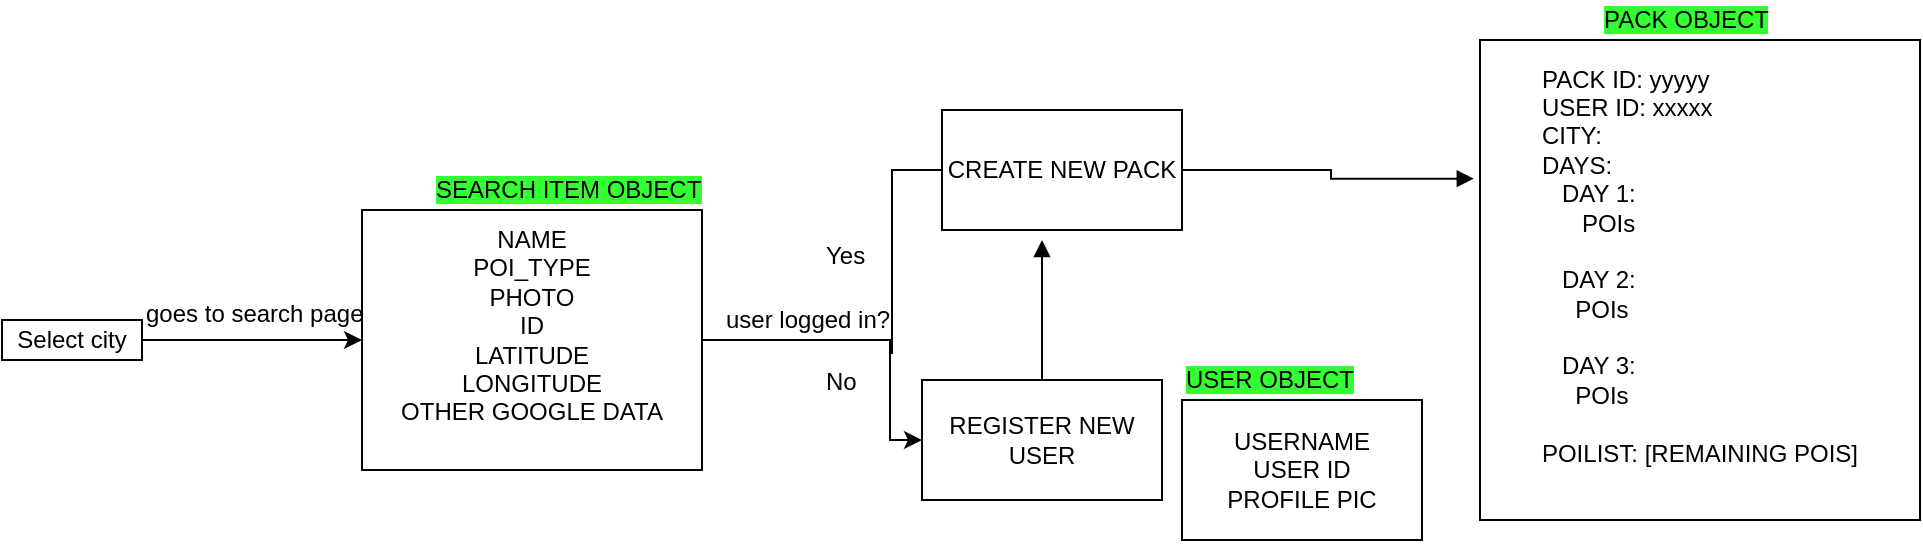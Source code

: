 <mxfile version="10.6.5" type="device"><diagram id="T6gZNvrWHCuUxLYkdkvW" name="Page-1"><mxGraphModel dx="1394" dy="764" grid="1" gridSize="10" guides="1" tooltips="1" connect="1" arrows="1" fold="1" page="1" pageScale="1" pageWidth="1169" pageHeight="827" math="0" shadow="0"><root><mxCell id="0"/><mxCell id="1" parent="0"/><mxCell id="2N57jVRJtRe3NFMsjedn-1" value="Select city" style="rounded=0;whiteSpace=wrap;html=1;" parent="1" vertex="1"><mxGeometry x="20" y="280" width="70" height="20" as="geometry"/></mxCell><mxCell id="2N57jVRJtRe3NFMsjedn-11" style="edgeStyle=orthogonalEdgeStyle;rounded=0;orthogonalLoop=1;jettySize=auto;html=1;exitX=1;exitY=0.5;exitDx=0;exitDy=0;entryX=0;entryY=0.5;entryDx=0;entryDy=0;" parent="1" source="2N57jVRJtRe3NFMsjedn-2" target="2N57jVRJtRe3NFMsjedn-10" edge="1"><mxGeometry relative="1" as="geometry"><mxPoint x="460" y="290" as="targetPoint"/><Array as="points"><mxPoint x="464" y="290"/><mxPoint x="464" y="340"/></Array></mxGeometry></mxCell><mxCell id="2N57jVRJtRe3NFMsjedn-2" value="NAME&lt;br&gt;POI_TYPE&lt;br&gt;PHOTO&lt;br&gt;ID&lt;br&gt;LATITUDE&lt;br&gt;LONGITUDE&lt;br&gt;OTHER GOOGLE DATA&lt;br&gt;&lt;br&gt;" style="rounded=0;whiteSpace=wrap;html=1;" parent="1" vertex="1"><mxGeometry x="200" y="225" width="170" height="130" as="geometry"/></mxCell><mxCell id="2N57jVRJtRe3NFMsjedn-3" value="" style="endArrow=classic;html=1;entryX=0;entryY=0.5;entryDx=0;entryDy=0;exitX=1;exitY=0.5;exitDx=0;exitDy=0;" parent="1" source="2N57jVRJtRe3NFMsjedn-1" target="2N57jVRJtRe3NFMsjedn-2" edge="1"><mxGeometry width="50" height="50" relative="1" as="geometry"><mxPoint x="90" y="300" as="sourcePoint"/><mxPoint x="140" y="250" as="targetPoint"/></mxGeometry></mxCell><mxCell id="2N57jVRJtRe3NFMsjedn-4" value="goes to search page" style="text;html=1;resizable=0;points=[];autosize=1;align=left;verticalAlign=top;spacingTop=-4;" parent="1" vertex="1"><mxGeometry x="90" y="267" width="120" height="20" as="geometry"/></mxCell><mxCell id="2N57jVRJtRe3NFMsjedn-6" value="&lt;span style=&quot;background-color: rgb(51 , 255 , 51)&quot;&gt;SEARCH ITEM OBJECT&lt;/span&gt;" style="text;html=1;resizable=0;points=[];autosize=1;align=left;verticalAlign=top;spacingTop=-4;" parent="1" vertex="1"><mxGeometry x="235" y="205" width="150" height="20" as="geometry"/></mxCell><mxCell id="2N57jVRJtRe3NFMsjedn-24" style="edgeStyle=orthogonalEdgeStyle;rounded=0;orthogonalLoop=1;jettySize=auto;html=1;endArrow=block;endFill=1;strokeColor=#000000;" parent="1" source="2N57jVRJtRe3NFMsjedn-10" edge="1"><mxGeometry relative="1" as="geometry"><mxPoint x="540" y="240" as="targetPoint"/></mxGeometry></mxCell><mxCell id="2N57jVRJtRe3NFMsjedn-10" value="&lt;span&gt;REGISTER NEW USER&lt;/span&gt;" style="rounded=0;whiteSpace=wrap;html=1;" parent="1" vertex="1"><mxGeometry x="480" y="310" width="120" height="60" as="geometry"/></mxCell><mxCell id="2N57jVRJtRe3NFMsjedn-12" value="user logged in?" style="text;html=1;resizable=0;points=[];autosize=1;align=left;verticalAlign=top;spacingTop=-4;" parent="1" vertex="1"><mxGeometry x="380" y="270" width="100" height="20" as="geometry"/></mxCell><mxCell id="2N57jVRJtRe3NFMsjedn-13" value="No" style="text;html=1;resizable=0;points=[];autosize=1;align=left;verticalAlign=top;spacingTop=-4;" parent="1" vertex="1"><mxGeometry x="430" y="301" width="30" height="20" as="geometry"/></mxCell><mxCell id="2N57jVRJtRe3NFMsjedn-18" style="edgeStyle=orthogonalEdgeStyle;rounded=0;orthogonalLoop=1;jettySize=auto;html=1;entryX=1.167;entryY=-0.2;entryDx=0;entryDy=0;entryPerimeter=0;strokeColor=#000000;endArrow=none;endFill=0;" parent="1" source="2N57jVRJtRe3NFMsjedn-15" target="2N57jVRJtRe3NFMsjedn-13" edge="1"><mxGeometry relative="1" as="geometry"/></mxCell><mxCell id="2N57jVRJtRe3NFMsjedn-31" style="edgeStyle=orthogonalEdgeStyle;rounded=0;orthogonalLoop=1;jettySize=auto;html=1;exitX=1;exitY=0.5;exitDx=0;exitDy=0;entryX=-0.014;entryY=0.289;entryDx=0;entryDy=0;entryPerimeter=0;endArrow=block;endFill=1;strokeColor=#000000;" parent="1" source="2N57jVRJtRe3NFMsjedn-15" target="2N57jVRJtRe3NFMsjedn-27" edge="1"><mxGeometry relative="1" as="geometry"/></mxCell><mxCell id="2N57jVRJtRe3NFMsjedn-15" value="CREATE NEW PACK" style="rounded=0;whiteSpace=wrap;html=1;" parent="1" vertex="1"><mxGeometry x="490" y="175" width="120" height="60" as="geometry"/></mxCell><mxCell id="2N57jVRJtRe3NFMsjedn-20" value="Yes" style="text;html=1;resizable=0;points=[];autosize=1;align=left;verticalAlign=top;spacingTop=-4;" parent="1" vertex="1"><mxGeometry x="430" y="238" width="40" height="20" as="geometry"/></mxCell><mxCell id="2N57jVRJtRe3NFMsjedn-21" value="&lt;span&gt;USERNAME&lt;/span&gt;&lt;br&gt;&lt;span&gt;USER ID&lt;/span&gt;&lt;br&gt;&lt;span&gt;PROFILE PIC&lt;/span&gt;" style="rounded=0;whiteSpace=wrap;html=1;" parent="1" vertex="1"><mxGeometry x="610" y="320" width="120" height="70" as="geometry"/></mxCell><mxCell id="2N57jVRJtRe3NFMsjedn-26" value="&lt;span style=&quot;background-color: rgb(51 , 255 , 51)&quot;&gt;USER OBJECT&lt;/span&gt;" style="text;html=1;resizable=0;points=[];autosize=1;align=left;verticalAlign=top;spacingTop=-4;" parent="1" vertex="1"><mxGeometry x="610" y="300" width="100" height="20" as="geometry"/></mxCell><mxCell id="2N57jVRJtRe3NFMsjedn-27" value="&lt;p style=&quot;line-height: 60%&quot;&gt;&lt;/p&gt;&lt;div style=&quot;text-align: left&quot;&gt;&lt;span&gt;&lt;br&gt;&lt;/span&gt;&lt;/div&gt;&lt;div style=&quot;text-align: left&quot;&gt;&lt;span&gt;PACK ID: yyyyy&lt;/span&gt;&lt;/div&gt;&lt;div style=&quot;text-align: left&quot;&gt;&lt;span&gt;USER ID: xxxxx&lt;/span&gt;&lt;/div&gt;&lt;div style=&quot;text-align: left&quot;&gt;&lt;span&gt;CITY:&lt;/span&gt;&lt;/div&gt;&lt;div style=&quot;text-align: left&quot;&gt;&lt;span&gt;DAYS:&lt;/span&gt;&lt;/div&gt;&lt;div style=&quot;text-align: left&quot;&gt;&lt;span&gt;&amp;nbsp; &amp;nbsp;DAY 1:&lt;/span&gt;&lt;/div&gt;&lt;div style=&quot;text-align: left&quot;&gt;&lt;span&gt;&amp;nbsp; &amp;nbsp; &amp;nbsp; POIs&lt;/span&gt;&lt;/div&gt;&lt;div style=&quot;text-align: left&quot;&gt;&lt;span&gt;&lt;br&gt;&lt;/span&gt;&lt;/div&gt;&lt;div style=&quot;text-align: left&quot;&gt;&lt;span&gt;&amp;nbsp; &amp;nbsp;DAY 2:&lt;/span&gt;&lt;/div&gt;&lt;div style=&quot;text-align: left&quot;&gt;&lt;span&gt;&amp;nbsp; &amp;nbsp; &amp;nbsp;POIs&lt;/span&gt;&lt;/div&gt;&lt;div style=&quot;text-align: left&quot;&gt;&lt;span&gt;&lt;br&gt;&lt;/span&gt;&lt;/div&gt;&lt;div style=&quot;text-align: left&quot;&gt;&lt;span&gt;&amp;nbsp; &amp;nbsp;DAY 3:&lt;/span&gt;&lt;/div&gt;&lt;div style=&quot;text-align: left&quot;&gt;&lt;span&gt;&amp;nbsp; &amp;nbsp; &amp;nbsp;POIs&lt;/span&gt;&lt;/div&gt;&lt;div style=&quot;text-align: left&quot;&gt;&lt;span&gt;&lt;br&gt;&lt;/span&gt;&lt;/div&gt;&lt;div style=&quot;text-align: left&quot;&gt;POILIST: [REMAINING POIS]&lt;/div&gt;&lt;br&gt;&lt;br&gt;&lt;p&gt;&lt;/p&gt;" style="rounded=0;whiteSpace=wrap;html=1;" parent="1" vertex="1"><mxGeometry x="759" y="140" width="220" height="240" as="geometry"/></mxCell><mxCell id="2N57jVRJtRe3NFMsjedn-28" value="&lt;span style=&quot;background-color: rgb(51 , 255 , 51)&quot;&gt;PACK OBJECT&lt;/span&gt;" style="text;html=1;resizable=0;points=[];autosize=1;align=left;verticalAlign=top;spacingTop=-4;" parent="1" vertex="1"><mxGeometry x="819" y="120" width="100" height="20" as="geometry"/></mxCell></root></mxGraphModel></diagram></mxfile>